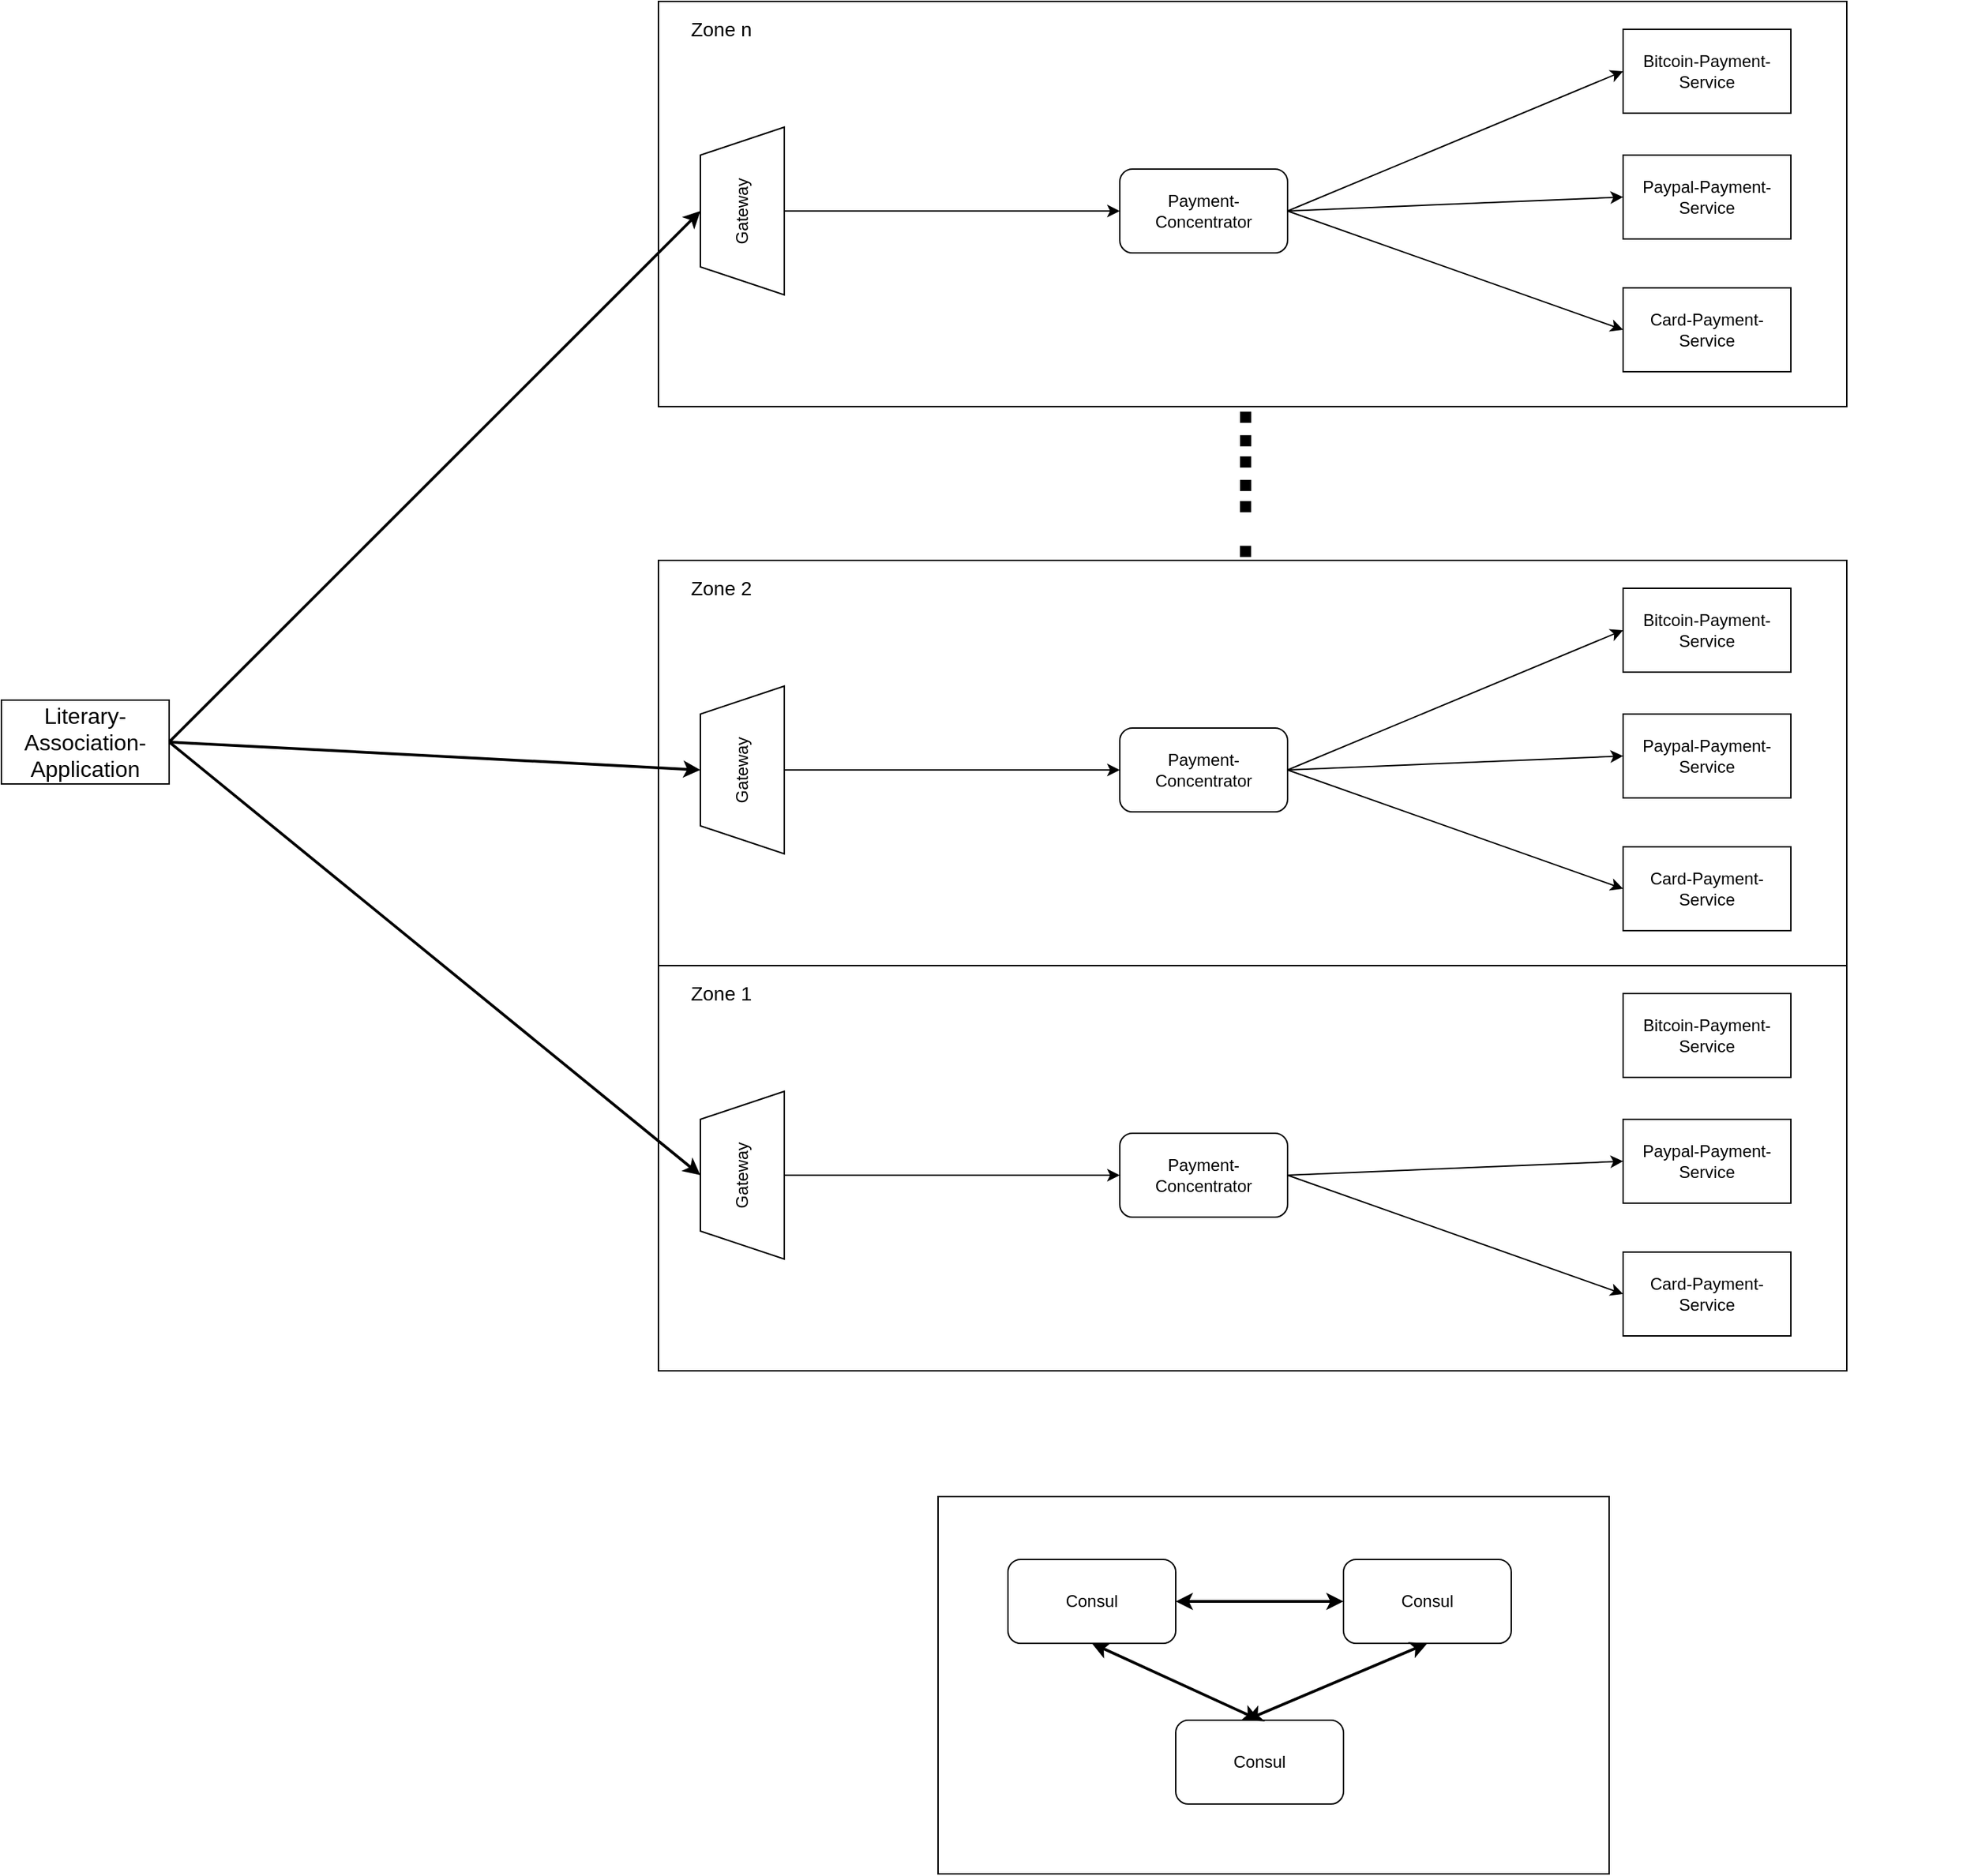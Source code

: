<mxfile version="13.10.5" type="device"><diagram id="zSUaauWqoXiQL1g9EK-_" name="Page-1"><mxGraphModel dx="2737" dy="2294" grid="1" gridSize="10" guides="1" tooltips="1" connect="1" arrows="1" fold="1" page="1" pageScale="1" pageWidth="827" pageHeight="1169" math="0" shadow="0"><root><mxCell id="0"/><mxCell id="1" parent="0"/><mxCell id="vtOU_-9biwTVkOSYQ0ku-12" value="Literary-Association-Application" style="rounded=0;whiteSpace=wrap;html=1;fontSize=16;" parent="1" vertex="1"><mxGeometry x="-540" y="130" width="120" height="60" as="geometry"/></mxCell><mxCell id="_0NHrG6mtAWxZxlp32WJ-8" value="" style="group" vertex="1" connectable="0" parent="1"><mxGeometry x="-70" y="320" width="940" height="290" as="geometry"/></mxCell><mxCell id="_0NHrG6mtAWxZxlp32WJ-1" value="" style="rounded=0;whiteSpace=wrap;html=1;" vertex="1" parent="_0NHrG6mtAWxZxlp32WJ-8"><mxGeometry width="850" height="290" as="geometry"/></mxCell><mxCell id="uwAI17Wqd9zC-FQfPkYR-2" value="Card-Payment-Service" style="rounded=0;whiteSpace=wrap;html=1;" parent="_0NHrG6mtAWxZxlp32WJ-8" vertex="1"><mxGeometry x="690" y="205" width="120" height="60" as="geometry"/></mxCell><mxCell id="uwAI17Wqd9zC-FQfPkYR-3" value="Paypal-Payment-Service" style="rounded=0;whiteSpace=wrap;html=1;" parent="_0NHrG6mtAWxZxlp32WJ-8" vertex="1"><mxGeometry x="690" y="110" width="120" height="60" as="geometry"/></mxCell><mxCell id="uwAI17Wqd9zC-FQfPkYR-4" value="Bitcoin-Payment- Service" style="rounded=0;whiteSpace=wrap;html=1;" parent="_0NHrG6mtAWxZxlp32WJ-8" vertex="1"><mxGeometry x="690" y="20" width="120" height="60" as="geometry"/></mxCell><mxCell id="5O2foTXNBr0OEtZ5Qan7-3" value="Gateway" style="shape=trapezoid;perimeter=trapezoidPerimeter;whiteSpace=wrap;html=1;fixedSize=1;rotation=-90;" parent="_0NHrG6mtAWxZxlp32WJ-8" vertex="1"><mxGeometry y="120" width="120" height="60" as="geometry"/></mxCell><mxCell id="2EqxZbhxeLz5j7PMiQxL-1" value="Payment-Concentrator" style="rounded=1;whiteSpace=wrap;html=1;" parent="_0NHrG6mtAWxZxlp32WJ-8" vertex="1"><mxGeometry x="330" y="120" width="120" height="60" as="geometry"/></mxCell><mxCell id="2EqxZbhxeLz5j7PMiQxL-3" style="edgeStyle=orthogonalEdgeStyle;rounded=0;orthogonalLoop=1;jettySize=auto;html=1;exitX=0.5;exitY=1;exitDx=0;exitDy=0;" parent="_0NHrG6mtAWxZxlp32WJ-8" edge="1"><mxGeometry relative="1" as="geometry"><mxPoint x="260" y="80" as="sourcePoint"/><mxPoint x="260" y="80" as="targetPoint"/></mxGeometry></mxCell><mxCell id="2EqxZbhxeLz5j7PMiQxL-8" value="" style="endArrow=classic;html=1;exitX=0.5;exitY=1;exitDx=0;exitDy=0;entryX=0;entryY=0.5;entryDx=0;entryDy=0;" parent="_0NHrG6mtAWxZxlp32WJ-8" source="5O2foTXNBr0OEtZ5Qan7-3" target="2EqxZbhxeLz5j7PMiQxL-1" edge="1"><mxGeometry width="50" height="50" relative="1" as="geometry"><mxPoint x="130" y="-40" as="sourcePoint"/><mxPoint x="210" y="-130" as="targetPoint"/></mxGeometry></mxCell><mxCell id="_0NHrG6mtAWxZxlp32WJ-2" value="&lt;font style=&quot;font-size: 14px&quot;&gt;Zone 1&lt;/font&gt;" style="text;html=1;strokeColor=none;fillColor=none;align=center;verticalAlign=middle;whiteSpace=wrap;rounded=0;" vertex="1" parent="_0NHrG6mtAWxZxlp32WJ-8"><mxGeometry x="10" y="10" width="70" height="20" as="geometry"/></mxCell><mxCell id="_0NHrG6mtAWxZxlp32WJ-6" value="" style="endArrow=classic;html=1;exitX=1;exitY=0.5;exitDx=0;exitDy=0;entryX=0;entryY=0.5;entryDx=0;entryDy=0;" edge="1" parent="_0NHrG6mtAWxZxlp32WJ-8" source="2EqxZbhxeLz5j7PMiQxL-1" target="uwAI17Wqd9zC-FQfPkYR-3"><mxGeometry width="50" height="50" relative="1" as="geometry"><mxPoint x="320" y="130" as="sourcePoint"/><mxPoint x="370" y="80" as="targetPoint"/></mxGeometry></mxCell><mxCell id="_0NHrG6mtAWxZxlp32WJ-7" value="" style="endArrow=classic;html=1;exitX=1;exitY=0.5;exitDx=0;exitDy=0;entryX=0;entryY=0.5;entryDx=0;entryDy=0;" edge="1" parent="_0NHrG6mtAWxZxlp32WJ-8" source="2EqxZbhxeLz5j7PMiQxL-1" target="uwAI17Wqd9zC-FQfPkYR-2"><mxGeometry width="50" height="50" relative="1" as="geometry"><mxPoint x="320" y="130" as="sourcePoint"/><mxPoint x="370" y="80" as="targetPoint"/></mxGeometry></mxCell><mxCell id="_0NHrG6mtAWxZxlp32WJ-9" value="" style="group" vertex="1" connectable="0" parent="1"><mxGeometry x="-70" y="30" width="850" height="290" as="geometry"/></mxCell><mxCell id="_0NHrG6mtAWxZxlp32WJ-10" value="" style="rounded=0;whiteSpace=wrap;html=1;" vertex="1" parent="_0NHrG6mtAWxZxlp32WJ-9"><mxGeometry width="850" height="290" as="geometry"/></mxCell><mxCell id="_0NHrG6mtAWxZxlp32WJ-11" value="Card-Payment-Service" style="rounded=0;whiteSpace=wrap;html=1;" vertex="1" parent="_0NHrG6mtAWxZxlp32WJ-9"><mxGeometry x="690" y="205" width="120" height="60" as="geometry"/></mxCell><mxCell id="_0NHrG6mtAWxZxlp32WJ-12" value="Paypal-Payment-Service" style="rounded=0;whiteSpace=wrap;html=1;" vertex="1" parent="_0NHrG6mtAWxZxlp32WJ-9"><mxGeometry x="690" y="110" width="120" height="60" as="geometry"/></mxCell><mxCell id="_0NHrG6mtAWxZxlp32WJ-13" value="Bitcoin-Payment- Service" style="rounded=0;whiteSpace=wrap;html=1;" vertex="1" parent="_0NHrG6mtAWxZxlp32WJ-9"><mxGeometry x="690" y="20" width="120" height="60" as="geometry"/></mxCell><mxCell id="_0NHrG6mtAWxZxlp32WJ-14" value="Gateway" style="shape=trapezoid;perimeter=trapezoidPerimeter;whiteSpace=wrap;html=1;fixedSize=1;rotation=-90;" vertex="1" parent="_0NHrG6mtAWxZxlp32WJ-9"><mxGeometry y="120" width="120" height="60" as="geometry"/></mxCell><mxCell id="_0NHrG6mtAWxZxlp32WJ-15" value="Payment-Concentrator" style="rounded=1;whiteSpace=wrap;html=1;" vertex="1" parent="_0NHrG6mtAWxZxlp32WJ-9"><mxGeometry x="330" y="120" width="120" height="60" as="geometry"/></mxCell><mxCell id="_0NHrG6mtAWxZxlp32WJ-16" style="edgeStyle=orthogonalEdgeStyle;rounded=0;orthogonalLoop=1;jettySize=auto;html=1;exitX=0.5;exitY=1;exitDx=0;exitDy=0;" edge="1" parent="_0NHrG6mtAWxZxlp32WJ-9"><mxGeometry relative="1" as="geometry"><mxPoint x="260" y="80" as="sourcePoint"/><mxPoint x="260" y="80" as="targetPoint"/></mxGeometry></mxCell><mxCell id="_0NHrG6mtAWxZxlp32WJ-17" value="" style="endArrow=classic;html=1;exitX=0.5;exitY=1;exitDx=0;exitDy=0;entryX=0;entryY=0.5;entryDx=0;entryDy=0;" edge="1" parent="_0NHrG6mtAWxZxlp32WJ-9" source="_0NHrG6mtAWxZxlp32WJ-14" target="_0NHrG6mtAWxZxlp32WJ-15"><mxGeometry width="50" height="50" relative="1" as="geometry"><mxPoint x="130" y="-40" as="sourcePoint"/><mxPoint x="210" y="-130" as="targetPoint"/></mxGeometry></mxCell><mxCell id="_0NHrG6mtAWxZxlp32WJ-18" value="&lt;font style=&quot;font-size: 14px&quot;&gt;Zone 2&lt;/font&gt;" style="text;html=1;strokeColor=none;fillColor=none;align=center;verticalAlign=middle;whiteSpace=wrap;rounded=0;" vertex="1" parent="_0NHrG6mtAWxZxlp32WJ-9"><mxGeometry x="10" y="10" width="70" height="20" as="geometry"/></mxCell><mxCell id="_0NHrG6mtAWxZxlp32WJ-19" value="" style="endArrow=classic;html=1;exitX=1;exitY=0.5;exitDx=0;exitDy=0;entryX=0;entryY=0.5;entryDx=0;entryDy=0;" edge="1" parent="_0NHrG6mtAWxZxlp32WJ-9" source="_0NHrG6mtAWxZxlp32WJ-15" target="_0NHrG6mtAWxZxlp32WJ-13"><mxGeometry width="50" height="50" relative="1" as="geometry"><mxPoint x="320" y="130" as="sourcePoint"/><mxPoint x="370" y="80" as="targetPoint"/></mxGeometry></mxCell><mxCell id="_0NHrG6mtAWxZxlp32WJ-20" value="" style="endArrow=classic;html=1;exitX=1;exitY=0.5;exitDx=0;exitDy=0;entryX=0;entryY=0.5;entryDx=0;entryDy=0;" edge="1" parent="_0NHrG6mtAWxZxlp32WJ-9" source="_0NHrG6mtAWxZxlp32WJ-15" target="_0NHrG6mtAWxZxlp32WJ-12"><mxGeometry width="50" height="50" relative="1" as="geometry"><mxPoint x="320" y="130" as="sourcePoint"/><mxPoint x="370" y="80" as="targetPoint"/></mxGeometry></mxCell><mxCell id="_0NHrG6mtAWxZxlp32WJ-21" value="" style="endArrow=classic;html=1;exitX=1;exitY=0.5;exitDx=0;exitDy=0;entryX=0;entryY=0.5;entryDx=0;entryDy=0;" edge="1" parent="_0NHrG6mtAWxZxlp32WJ-9" source="_0NHrG6mtAWxZxlp32WJ-15" target="_0NHrG6mtAWxZxlp32WJ-11"><mxGeometry width="50" height="50" relative="1" as="geometry"><mxPoint x="320" y="130" as="sourcePoint"/><mxPoint x="370" y="80" as="targetPoint"/></mxGeometry></mxCell><mxCell id="_0NHrG6mtAWxZxlp32WJ-24" value="" style="group" vertex="1" connectable="0" parent="1"><mxGeometry x="-70" y="-370" width="850" height="290" as="geometry"/></mxCell><mxCell id="_0NHrG6mtAWxZxlp32WJ-25" value="" style="rounded=0;whiteSpace=wrap;html=1;" vertex="1" parent="_0NHrG6mtAWxZxlp32WJ-24"><mxGeometry width="850" height="290" as="geometry"/></mxCell><mxCell id="_0NHrG6mtAWxZxlp32WJ-26" value="Card-Payment-Service" style="rounded=0;whiteSpace=wrap;html=1;" vertex="1" parent="_0NHrG6mtAWxZxlp32WJ-24"><mxGeometry x="690" y="205" width="120" height="60" as="geometry"/></mxCell><mxCell id="_0NHrG6mtAWxZxlp32WJ-27" value="Paypal-Payment-Service" style="rounded=0;whiteSpace=wrap;html=1;" vertex="1" parent="_0NHrG6mtAWxZxlp32WJ-24"><mxGeometry x="690" y="110" width="120" height="60" as="geometry"/></mxCell><mxCell id="_0NHrG6mtAWxZxlp32WJ-28" value="Bitcoin-Payment- Service" style="rounded=0;whiteSpace=wrap;html=1;" vertex="1" parent="_0NHrG6mtAWxZxlp32WJ-24"><mxGeometry x="690" y="20" width="120" height="60" as="geometry"/></mxCell><mxCell id="_0NHrG6mtAWxZxlp32WJ-29" value="Gateway" style="shape=trapezoid;perimeter=trapezoidPerimeter;whiteSpace=wrap;html=1;fixedSize=1;rotation=-90;" vertex="1" parent="_0NHrG6mtAWxZxlp32WJ-24"><mxGeometry y="120" width="120" height="60" as="geometry"/></mxCell><mxCell id="_0NHrG6mtAWxZxlp32WJ-30" value="Payment-Concentrator" style="rounded=1;whiteSpace=wrap;html=1;" vertex="1" parent="_0NHrG6mtAWxZxlp32WJ-24"><mxGeometry x="330" y="120" width="120" height="60" as="geometry"/></mxCell><mxCell id="_0NHrG6mtAWxZxlp32WJ-31" style="edgeStyle=orthogonalEdgeStyle;rounded=0;orthogonalLoop=1;jettySize=auto;html=1;exitX=0.5;exitY=1;exitDx=0;exitDy=0;" edge="1" parent="_0NHrG6mtAWxZxlp32WJ-24"><mxGeometry relative="1" as="geometry"><mxPoint x="260" y="80" as="sourcePoint"/><mxPoint x="260" y="80" as="targetPoint"/></mxGeometry></mxCell><mxCell id="_0NHrG6mtAWxZxlp32WJ-32" value="" style="endArrow=classic;html=1;exitX=0.5;exitY=1;exitDx=0;exitDy=0;entryX=0;entryY=0.5;entryDx=0;entryDy=0;" edge="1" parent="_0NHrG6mtAWxZxlp32WJ-24" source="_0NHrG6mtAWxZxlp32WJ-29" target="_0NHrG6mtAWxZxlp32WJ-30"><mxGeometry width="50" height="50" relative="1" as="geometry"><mxPoint x="130" y="-40" as="sourcePoint"/><mxPoint x="210" y="-130" as="targetPoint"/></mxGeometry></mxCell><mxCell id="_0NHrG6mtAWxZxlp32WJ-33" value="&lt;font style=&quot;font-size: 14px&quot;&gt;Zone n&lt;/font&gt;" style="text;html=1;strokeColor=none;fillColor=none;align=center;verticalAlign=middle;whiteSpace=wrap;rounded=0;" vertex="1" parent="_0NHrG6mtAWxZxlp32WJ-24"><mxGeometry x="10" y="10" width="70" height="20" as="geometry"/></mxCell><mxCell id="_0NHrG6mtAWxZxlp32WJ-34" value="" style="endArrow=classic;html=1;exitX=1;exitY=0.5;exitDx=0;exitDy=0;entryX=0;entryY=0.5;entryDx=0;entryDy=0;" edge="1" parent="_0NHrG6mtAWxZxlp32WJ-24" source="_0NHrG6mtAWxZxlp32WJ-30" target="_0NHrG6mtAWxZxlp32WJ-28"><mxGeometry width="50" height="50" relative="1" as="geometry"><mxPoint x="320" y="130" as="sourcePoint"/><mxPoint x="370" y="80" as="targetPoint"/></mxGeometry></mxCell><mxCell id="_0NHrG6mtAWxZxlp32WJ-35" value="" style="endArrow=classic;html=1;exitX=1;exitY=0.5;exitDx=0;exitDy=0;entryX=0;entryY=0.5;entryDx=0;entryDy=0;" edge="1" parent="_0NHrG6mtAWxZxlp32WJ-24" source="_0NHrG6mtAWxZxlp32WJ-30" target="_0NHrG6mtAWxZxlp32WJ-27"><mxGeometry width="50" height="50" relative="1" as="geometry"><mxPoint x="320" y="130" as="sourcePoint"/><mxPoint x="370" y="80" as="targetPoint"/></mxGeometry></mxCell><mxCell id="_0NHrG6mtAWxZxlp32WJ-36" value="" style="endArrow=classic;html=1;exitX=1;exitY=0.5;exitDx=0;exitDy=0;entryX=0;entryY=0.5;entryDx=0;entryDy=0;" edge="1" parent="_0NHrG6mtAWxZxlp32WJ-24" source="_0NHrG6mtAWxZxlp32WJ-30" target="_0NHrG6mtAWxZxlp32WJ-26"><mxGeometry width="50" height="50" relative="1" as="geometry"><mxPoint x="320" y="130" as="sourcePoint"/><mxPoint x="370" y="80" as="targetPoint"/></mxGeometry></mxCell><mxCell id="_0NHrG6mtAWxZxlp32WJ-37" value="" style="endArrow=none;dashed=1;html=1;dashPattern=1 3;strokeWidth=8;exitX=0.494;exitY=-0.008;exitDx=0;exitDy=0;exitPerimeter=0;rounded=0;" edge="1" parent="1" source="_0NHrG6mtAWxZxlp32WJ-10"><mxGeometry width="50" height="50" relative="1" as="geometry"><mxPoint x="340" y="-10" as="sourcePoint"/><mxPoint x="350" as="targetPoint"/><Array as="points"><mxPoint x="350" y="-80"/></Array></mxGeometry></mxCell><mxCell id="_0NHrG6mtAWxZxlp32WJ-39" value="" style="endArrow=classic;html=1;strokeWidth=2;exitX=1;exitY=0.5;exitDx=0;exitDy=0;entryX=0.5;entryY=0;entryDx=0;entryDy=0;" edge="1" parent="1" source="vtOU_-9biwTVkOSYQ0ku-12" target="_0NHrG6mtAWxZxlp32WJ-29"><mxGeometry width="50" height="50" relative="1" as="geometry"><mxPoint x="70" as="sourcePoint"/><mxPoint x="120" y="-50" as="targetPoint"/></mxGeometry></mxCell><mxCell id="_0NHrG6mtAWxZxlp32WJ-40" value="" style="endArrow=classic;html=1;strokeWidth=2;entryX=0.5;entryY=0;entryDx=0;entryDy=0;" edge="1" parent="1" target="_0NHrG6mtAWxZxlp32WJ-14"><mxGeometry width="50" height="50" relative="1" as="geometry"><mxPoint x="-420" y="160" as="sourcePoint"/><mxPoint x="-30" y="-210" as="targetPoint"/></mxGeometry></mxCell><mxCell id="_0NHrG6mtAWxZxlp32WJ-41" value="" style="endArrow=classic;html=1;strokeWidth=2;entryX=0.5;entryY=0;entryDx=0;entryDy=0;" edge="1" parent="1" target="5O2foTXNBr0OEtZ5Qan7-3"><mxGeometry width="50" height="50" relative="1" as="geometry"><mxPoint x="-420" y="160" as="sourcePoint"/><mxPoint x="-20" y="-200" as="targetPoint"/></mxGeometry></mxCell><mxCell id="_0NHrG6mtAWxZxlp32WJ-42" value="" style="rounded=0;whiteSpace=wrap;html=1;" vertex="1" parent="1"><mxGeometry x="130" y="700" width="480" height="270" as="geometry"/></mxCell><mxCell id="_0NHrG6mtAWxZxlp32WJ-43" value="Consul" style="rounded=1;whiteSpace=wrap;html=1;" vertex="1" parent="1"><mxGeometry x="300" y="860" width="120" height="60" as="geometry"/></mxCell><mxCell id="_0NHrG6mtAWxZxlp32WJ-44" value="Consul" style="rounded=1;whiteSpace=wrap;html=1;" vertex="1" parent="1"><mxGeometry x="180" y="745" width="120" height="60" as="geometry"/></mxCell><mxCell id="_0NHrG6mtAWxZxlp32WJ-45" value="Consul" style="rounded=1;whiteSpace=wrap;html=1;" vertex="1" parent="1"><mxGeometry x="420" y="745" width="120" height="60" as="geometry"/></mxCell><mxCell id="_0NHrG6mtAWxZxlp32WJ-46" value="" style="endArrow=classic;startArrow=classic;html=1;strokeWidth=2;exitX=0.5;exitY=0;exitDx=0;exitDy=0;entryX=0.5;entryY=1;entryDx=0;entryDy=0;" edge="1" parent="1" source="_0NHrG6mtAWxZxlp32WJ-43" target="_0NHrG6mtAWxZxlp32WJ-44"><mxGeometry width="50" height="50" relative="1" as="geometry"><mxPoint x="190" y="630" as="sourcePoint"/><mxPoint x="240" y="580" as="targetPoint"/></mxGeometry></mxCell><mxCell id="_0NHrG6mtAWxZxlp32WJ-47" value="" style="endArrow=classic;startArrow=classic;html=1;strokeWidth=2;exitX=1;exitY=0.5;exitDx=0;exitDy=0;entryX=0;entryY=0.5;entryDx=0;entryDy=0;" edge="1" parent="1" source="_0NHrG6mtAWxZxlp32WJ-44" target="_0NHrG6mtAWxZxlp32WJ-45"><mxGeometry width="50" height="50" relative="1" as="geometry"><mxPoint x="190" y="630" as="sourcePoint"/><mxPoint x="240" y="580" as="targetPoint"/></mxGeometry></mxCell><mxCell id="_0NHrG6mtAWxZxlp32WJ-48" value="" style="endArrow=classic;startArrow=classic;html=1;strokeWidth=2;entryX=0.5;entryY=1;entryDx=0;entryDy=0;" edge="1" parent="1" target="_0NHrG6mtAWxZxlp32WJ-45"><mxGeometry width="50" height="50" relative="1" as="geometry"><mxPoint x="350" y="860" as="sourcePoint"/><mxPoint x="240" y="580" as="targetPoint"/></mxGeometry></mxCell></root></mxGraphModel></diagram></mxfile>